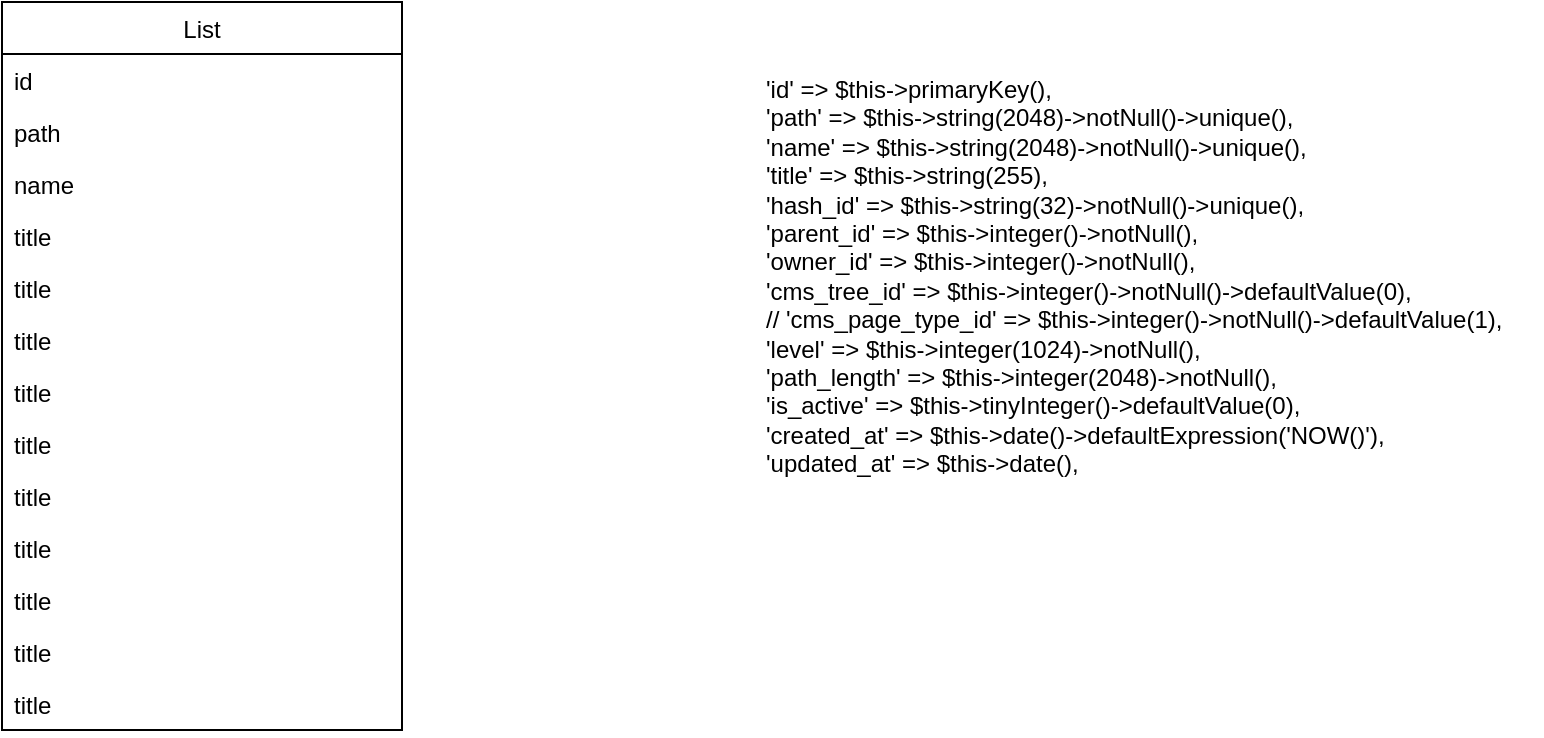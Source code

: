 <mxfile version="14.9.5" type="github">
  <diagram id="vmFTHvYqOSu2tKH4xOsN" name="Page-1">
    <mxGraphModel dx="1422" dy="771" grid="1" gridSize="10" guides="1" tooltips="1" connect="1" arrows="1" fold="1" page="1" pageScale="1" pageWidth="827" pageHeight="1169" math="0" shadow="0">
      <root>
        <mxCell id="0" />
        <mxCell id="1" parent="0" />
        <mxCell id="6YLKdICL6UcyctjEJULU-2" value="List" style="swimlane;fontStyle=0;childLayout=stackLayout;horizontal=1;startSize=26;horizontalStack=0;resizeParent=1;resizeParentMax=0;resizeLast=0;collapsible=1;marginBottom=0;" vertex="1" parent="1">
          <mxGeometry x="80" y="80" width="200" height="364" as="geometry" />
        </mxCell>
        <mxCell id="6YLKdICL6UcyctjEJULU-3" value="id" style="text;strokeColor=none;fillColor=none;align=left;verticalAlign=top;spacingLeft=4;spacingRight=4;overflow=hidden;rotatable=0;points=[[0,0.5],[1,0.5]];portConstraint=eastwest;" vertex="1" parent="6YLKdICL6UcyctjEJULU-2">
          <mxGeometry y="26" width="200" height="26" as="geometry" />
        </mxCell>
        <mxCell id="6YLKdICL6UcyctjEJULU-6" value="path" style="text;strokeColor=none;fillColor=none;align=left;verticalAlign=top;spacingLeft=4;spacingRight=4;overflow=hidden;rotatable=0;points=[[0,0.5],[1,0.5]];portConstraint=eastwest;" vertex="1" parent="6YLKdICL6UcyctjEJULU-2">
          <mxGeometry y="52" width="200" height="26" as="geometry" />
        </mxCell>
        <mxCell id="6YLKdICL6UcyctjEJULU-4" value="name" style="text;strokeColor=none;fillColor=none;align=left;verticalAlign=top;spacingLeft=4;spacingRight=4;overflow=hidden;rotatable=0;points=[[0,0.5],[1,0.5]];portConstraint=eastwest;" vertex="1" parent="6YLKdICL6UcyctjEJULU-2">
          <mxGeometry y="78" width="200" height="26" as="geometry" />
        </mxCell>
        <mxCell id="6YLKdICL6UcyctjEJULU-5" value="title" style="text;strokeColor=none;fillColor=none;align=left;verticalAlign=top;spacingLeft=4;spacingRight=4;overflow=hidden;rotatable=0;points=[[0,0.5],[1,0.5]];portConstraint=eastwest;" vertex="1" parent="6YLKdICL6UcyctjEJULU-2">
          <mxGeometry y="104" width="200" height="26" as="geometry" />
        </mxCell>
        <mxCell id="6YLKdICL6UcyctjEJULU-8" value="title" style="text;strokeColor=none;fillColor=none;align=left;verticalAlign=top;spacingLeft=4;spacingRight=4;overflow=hidden;rotatable=0;points=[[0,0.5],[1,0.5]];portConstraint=eastwest;" vertex="1" parent="6YLKdICL6UcyctjEJULU-2">
          <mxGeometry y="130" width="200" height="26" as="geometry" />
        </mxCell>
        <mxCell id="6YLKdICL6UcyctjEJULU-9" value="title" style="text;strokeColor=none;fillColor=none;align=left;verticalAlign=top;spacingLeft=4;spacingRight=4;overflow=hidden;rotatable=0;points=[[0,0.5],[1,0.5]];portConstraint=eastwest;" vertex="1" parent="6YLKdICL6UcyctjEJULU-2">
          <mxGeometry y="156" width="200" height="26" as="geometry" />
        </mxCell>
        <mxCell id="6YLKdICL6UcyctjEJULU-10" value="title" style="text;strokeColor=none;fillColor=none;align=left;verticalAlign=top;spacingLeft=4;spacingRight=4;overflow=hidden;rotatable=0;points=[[0,0.5],[1,0.5]];portConstraint=eastwest;" vertex="1" parent="6YLKdICL6UcyctjEJULU-2">
          <mxGeometry y="182" width="200" height="26" as="geometry" />
        </mxCell>
        <mxCell id="6YLKdICL6UcyctjEJULU-11" value="title" style="text;strokeColor=none;fillColor=none;align=left;verticalAlign=top;spacingLeft=4;spacingRight=4;overflow=hidden;rotatable=0;points=[[0,0.5],[1,0.5]];portConstraint=eastwest;" vertex="1" parent="6YLKdICL6UcyctjEJULU-2">
          <mxGeometry y="208" width="200" height="26" as="geometry" />
        </mxCell>
        <mxCell id="6YLKdICL6UcyctjEJULU-12" value="title" style="text;strokeColor=none;fillColor=none;align=left;verticalAlign=top;spacingLeft=4;spacingRight=4;overflow=hidden;rotatable=0;points=[[0,0.5],[1,0.5]];portConstraint=eastwest;" vertex="1" parent="6YLKdICL6UcyctjEJULU-2">
          <mxGeometry y="234" width="200" height="26" as="geometry" />
        </mxCell>
        <mxCell id="6YLKdICL6UcyctjEJULU-13" value="title" style="text;strokeColor=none;fillColor=none;align=left;verticalAlign=top;spacingLeft=4;spacingRight=4;overflow=hidden;rotatable=0;points=[[0,0.5],[1,0.5]];portConstraint=eastwest;" vertex="1" parent="6YLKdICL6UcyctjEJULU-2">
          <mxGeometry y="260" width="200" height="26" as="geometry" />
        </mxCell>
        <mxCell id="6YLKdICL6UcyctjEJULU-14" value="title" style="text;strokeColor=none;fillColor=none;align=left;verticalAlign=top;spacingLeft=4;spacingRight=4;overflow=hidden;rotatable=0;points=[[0,0.5],[1,0.5]];portConstraint=eastwest;" vertex="1" parent="6YLKdICL6UcyctjEJULU-2">
          <mxGeometry y="286" width="200" height="26" as="geometry" />
        </mxCell>
        <mxCell id="6YLKdICL6UcyctjEJULU-15" value="title" style="text;strokeColor=none;fillColor=none;align=left;verticalAlign=top;spacingLeft=4;spacingRight=4;overflow=hidden;rotatable=0;points=[[0,0.5],[1,0.5]];portConstraint=eastwest;" vertex="1" parent="6YLKdICL6UcyctjEJULU-2">
          <mxGeometry y="312" width="200" height="26" as="geometry" />
        </mxCell>
        <mxCell id="6YLKdICL6UcyctjEJULU-16" value="title" style="text;strokeColor=none;fillColor=none;align=left;verticalAlign=top;spacingLeft=4;spacingRight=4;overflow=hidden;rotatable=0;points=[[0,0.5],[1,0.5]];portConstraint=eastwest;" vertex="1" parent="6YLKdICL6UcyctjEJULU-2">
          <mxGeometry y="338" width="200" height="26" as="geometry" />
        </mxCell>
        <mxCell id="6YLKdICL6UcyctjEJULU-7" value="&#39;id&#39; =&gt; $this-&gt;primaryKey(),&#xa;            &#39;path&#39; =&gt;  $this-&gt;string(2048)-&gt;notNull()-&gt;unique(),&#xa;            &#39;name&#39; =&gt;  $this-&gt;string(2048)-&gt;notNull()-&gt;unique(),&#xa;            &#39;title&#39; =&gt;  $this-&gt;string(255),&#xa;            &#39;hash_id&#39; =&gt; $this-&gt;string(32)-&gt;notNull()-&gt;unique(),&#xa;            &#39;parent_id&#39; =&gt;  $this-&gt;integer()-&gt;notNull(),&#xa;            &#39;owner_id&#39; =&gt;  $this-&gt;integer()-&gt;notNull(),&#xa;            &#39;cms_tree_id&#39; =&gt;  $this-&gt;integer()-&gt;notNull()-&gt;defaultValue(0),&#xa;//            &#39;cms_page_type_id&#39; =&gt;  $this-&gt;integer()-&gt;notNull()-&gt;defaultValue(1),&#xa;            &#39;level&#39; =&gt; $this-&gt;integer(1024)-&gt;notNull(),&#xa;            &#39;path_length&#39; =&gt; $this-&gt;integer(2048)-&gt;notNull(),&#xa;            &#39;is_active&#39; =&gt; $this-&gt;tinyInteger()-&gt;defaultValue(0),&#xa;            &#39;created_at&#39; =&gt; $this-&gt;date()-&gt;defaultExpression(&#39;NOW()&#39;),&#xa;            &#39;updated_at&#39; =&gt; $this-&gt;date()," style="text;whiteSpace=wrap;html=1;" vertex="1" parent="1">
          <mxGeometry x="460" y="110" width="390" height="210" as="geometry" />
        </mxCell>
      </root>
    </mxGraphModel>
  </diagram>
</mxfile>
